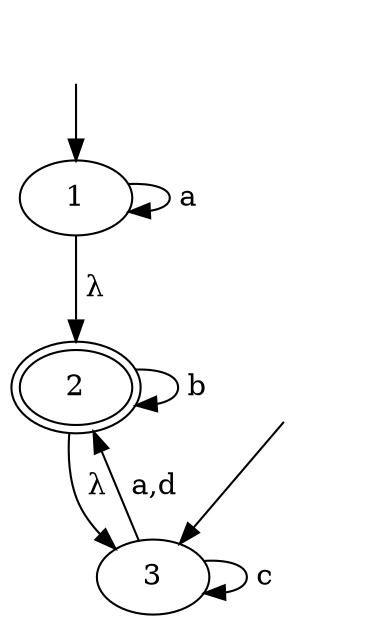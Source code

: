 digraph "AFER" {
    _nil0 [style="invis"]
    _nil0 -> 1 [label=""]
    _nil1 [style="invis"]
    _nil1 -> 3 [label=""]
    1 -> 1 [label=" a"]
    1 -> 2 [label=" λ"]
    2 -> 2 [label=" b"]
    2 -> 3 [label=" λ"]
    3 -> 2 [label=" a,d"]
    3 -> 3 [label=" c"]
    2 [peripheries=2]
}
